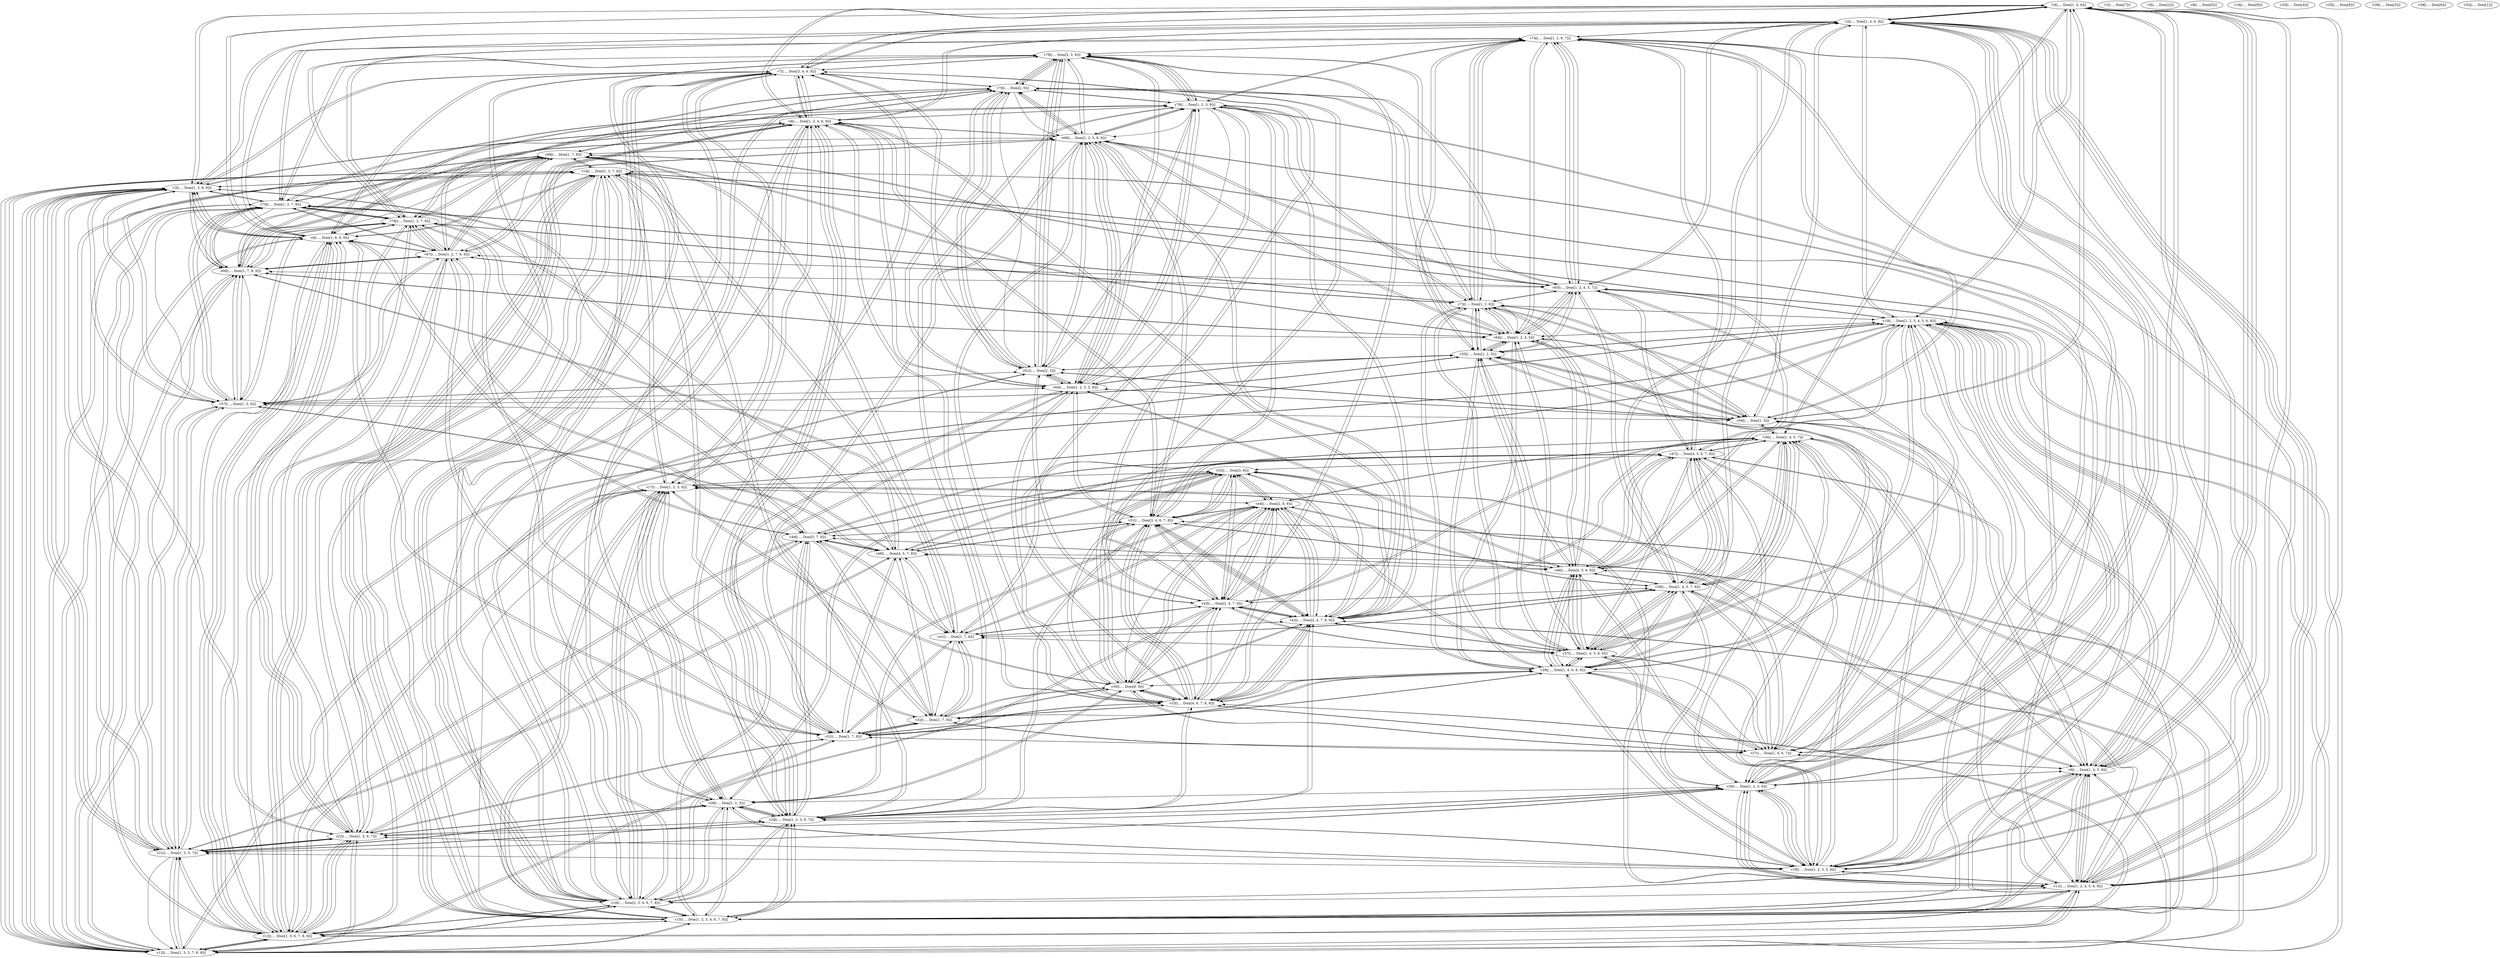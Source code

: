 digraph {
    1 [label="v0[(..., Dom[1, 4, 6])]"];
    2 [label="v1[(..., Dom[7])]"];
    3 [label="v2[(..., Dom[1, 4, 6, 8])]"];
    4 [label="v3[(..., Dom[1, 3, 8, 9])]"];
    5 [label="v4[(..., Dom[1, 6, 8, 9])]"];
    6 [label="v5[(..., Dom[2])]"];
    7 [label="v6[(..., Dom[1, 3, 4, 6, 9])]"];
    8 [label="v7[(..., Dom[3, 4, 6, 9])]"];
    9 [label="v8[(..., Dom[5])]"];
    10 [label="v9[(..., Dom[1, 4, 5, 6])]"];
    11 [label="v10[(..., Dom[1, 2, 3, 4, 5, 6, 8])]"];
    12 [label="v11[(..., Dom[1, 2, 4, 5, 6, 8])]"];
    13 [label="v12[(..., Dom[1, 3, 5, 7, 8, 9])]"];
    14 [label="v13[(..., Dom[1, 5, 6, 7, 8, 9])]"];
    15 [label="v14[(..., Dom[1, 3, 7, 8])]"];
    16 [label="v15[(..., Dom[1, 2, 3, 4, 6, 7, 9])]"];
    17 [label="v16[(..., Dom[2, 3, 4, 6, 7, 9])]"];
    18 [label="v17[(..., Dom[1, 2, 3, 9])]"];
    19 [label="v18[(..., Dom[9])]"];
    20 [label="v19[(..., Dom[1, 2, 3, 5, 6])]"];
    21 [label="v20[(..., Dom[1, 2, 5, 6])]"];
    22 [label="v21[(..., Dom[1, 3, 5, 7])]"];
    23 [label="v22[(..., Dom[1, 5, 6, 7])]"];
    24 [label="v23[(..., Dom[4])]"];
    25 [label="v24[(..., Dom[1, 2, 3, 6, 7])]"];
    26 [label="v25[(..., Dom[8])]"];
    27 [label="v26[(..., Dom[1, 2, 3])]"];
    28 [label="v27[(..., Dom[1, 4, 6, 7])]"];
    29 [label="v28[(..., Dom[1, 4, 6, 8, 9])]"];
    30 [label="v29[(..., Dom[3])]"];
    31 [label="v31[(..., Dom[1, 7, 8])]"];
    32 [label="v32[(..., Dom[1, 7, 8])]"];
    33 [label="v33[(..., Dom[4, 6, 7, 8, 9])]"];
    34 [label="v35[(..., Dom[8, 9])]"];
    35 [label="v36[(..., Dom[1, 4, 5, 7])]"];
    36 [label="v37[(..., Dom[1, 4, 5, 8, 9])]"];
    37 [label="v38[(..., Dom[1, 4, 5, 7, 8])]"];
    38 [label="v39[(..., Dom[6])]"];
    39 [label="v41[(..., Dom[1, 7, 8])]"];
    40 [label="v42[(..., Dom[2, 4, 7, 8, 9])]"];
    41 [label="v43[(..., Dom[2, 4, 7, 9])]"];
    42 [label="v44[(..., Dom[2, 8, 9])]"];
    43 [label="v46[(..., Dom[4, 5, 6, 8])]"];
    44 [label="v47[(..., Dom[4, 5, 6, 7, 8])]"];
    45 [label="v48[(..., Dom[4, 5, 7, 8])]"];
    46 [label="v49[(..., Dom[5, 7, 8])]"];
    47 [label="v51[(..., Dom[3, 4, 6, 7, 8])]"];
    48 [label="v52[(..., Dom[1])]"];
    49 [label="v53[(..., Dom[3, 8])]"];
    50 [label="v54[(..., Dom[1, 5])]"];
    51 [label="v55[(..., Dom[1, 2, 5])]"];
    52 [label="v57[(..., Dom[1, 3, 8])]"];
    53 [label="v60[(..., Dom[1, 2, 3, 5, 8])]"];
    54 [label="v61[(..., Dom[2, 3])]"];
    55 [label="v64[(..., Dom[1, 2, 4, 5])]"];
    56 [label="v65[(..., Dom[1, 2, 4, 5, 7])]"];
    57 [label="v66[(..., Dom[1, 7, 8, 9])]"];
    58 [label="v67[(..., Dom[1, 2, 7, 8, 9])]"];
    59 [label="v68[(..., Dom[1, 7, 8])]"];
    60 [label="v69[(..., Dom[1, 2, 5, 8, 9])]"];
    61 [label="v70[(..., Dom[2, 9])]"];
    62 [label="v73[(..., Dom[1, 2, 6])]"];
    63 [label="v74[(..., Dom[1, 2, 6, 7])]"];
    64 [label="v75[(..., Dom[1, 3, 7, 9])]"];
    65 [label="v76[(..., Dom[1, 2, 7, 9])]"];
    66 [label="v78[(..., Dom[1, 2, 3, 9])]"];
    67 [label="v79[(..., Dom[2, 3, 9])]"];
    1 -> 3 [label=""];
    1 -> 3 [label=""];
    1 -> 4 [label=""];
    1 -> 5 [label=""];
    1 -> 7 [label=""];
    1 -> 8 [label=""];
    1 -> 10 [label=""];
    1 -> 10 [label=""];
    1 -> 11 [label=""];
    1 -> 12 [label=""];
    1 -> 20 [label=""];
    1 -> 21 [label=""];
    1 -> 28 [label=""];
    1 -> 35 [label=""];
    1 -> 50 [label=""];
    3 -> 1 [label=""];
    3 -> 1 [label=""];
    3 -> 4 [label=""];
    3 -> 5 [label=""];
    3 -> 7 [label=""];
    3 -> 8 [label=""];
    3 -> 10 [label=""];
    3 -> 11 [label=""];
    3 -> 12 [label=""];
    3 -> 12 [label=""];
    3 -> 20 [label=""];
    3 -> 21 [label=""];
    3 -> 21 [label=""];
    3 -> 37 [label=""];
    3 -> 44 [label=""];
    3 -> 56 [label=""];
    3 -> 63 [label=""];
    4 -> 1 [label=""];
    4 -> 3 [label=""];
    4 -> 5 [label=""];
    4 -> 5 [label=""];
    4 -> 7 [label=""];
    4 -> 8 [label=""];
    4 -> 13 [label=""];
    4 -> 13 [label=""];
    4 -> 14 [label=""];
    4 -> 15 [label=""];
    4 -> 22 [label=""];
    4 -> 22 [label=""];
    4 -> 23 [label=""];
    4 -> 45 [label=""];
    4 -> 52 [label=""];
    4 -> 57 [label=""];
    4 -> 64 [label=""];
    5 -> 1 [label=""];
    5 -> 3 [label=""];
    5 -> 4 [label=""];
    5 -> 4 [label=""];
    5 -> 7 [label=""];
    5 -> 8 [label=""];
    5 -> 13 [label=""];
    5 -> 14 [label=""];
    5 -> 14 [label=""];
    5 -> 15 [label=""];
    5 -> 22 [label=""];
    5 -> 23 [label=""];
    5 -> 23 [label=""];
    5 -> 31 [label=""];
    5 -> 46 [label=""];
    5 -> 58 [label=""];
    5 -> 65 [label=""];
    7 -> 1 [label=""];
    7 -> 3 [label=""];
    7 -> 4 [label=""];
    7 -> 5 [label=""];
    7 -> 8 [label=""];
    7 -> 8 [label=""];
    7 -> 16 [label=""];
    7 -> 16 [label=""];
    7 -> 17 [label=""];
    7 -> 18 [label=""];
    7 -> 25 [label=""];
    7 -> 25 [label=""];
    7 -> 27 [label=""];
    7 -> 33 [label=""];
    7 -> 40 [label=""];
    7 -> 47 [label=""];
    7 -> 53 [label=""];
    7 -> 60 [label=""];
    7 -> 66 [label=""];
    8 -> 1 [label=""];
    8 -> 3 [label=""];
    8 -> 4 [label=""];
    8 -> 5 [label=""];
    8 -> 7 [label=""];
    8 -> 7 [label=""];
    8 -> 16 [label=""];
    8 -> 17 [label=""];
    8 -> 17 [label=""];
    8 -> 18 [label=""];
    8 -> 25 [label=""];
    8 -> 27 [label=""];
    8 -> 41 [label=""];
    8 -> 54 [label=""];
    8 -> 61 [label=""];
    8 -> 67 [label=""];
    10 -> 1 [label=""];
    10 -> 1 [label=""];
    10 -> 3 [label=""];
    10 -> 11 [label=""];
    10 -> 11 [label=""];
    10 -> 12 [label=""];
    10 -> 12 [label=""];
    10 -> 13 [label=""];
    10 -> 14 [label=""];
    10 -> 15 [label=""];
    10 -> 16 [label=""];
    10 -> 17 [label=""];
    10 -> 18 [label=""];
    10 -> 20 [label=""];
    10 -> 21 [label=""];
    10 -> 28 [label=""];
    10 -> 35 [label=""];
    10 -> 50 [label=""];
    11 -> 1 [label=""];
    11 -> 3 [label=""];
    11 -> 10 [label=""];
    11 -> 10 [label=""];
    11 -> 12 [label=""];
    11 -> 12 [label=""];
    11 -> 13 [label=""];
    11 -> 14 [label=""];
    11 -> 15 [label=""];
    11 -> 16 [label=""];
    11 -> 17 [label=""];
    11 -> 18 [label=""];
    11 -> 20 [label=""];
    11 -> 20 [label=""];
    11 -> 21 [label=""];
    11 -> 29 [label=""];
    11 -> 36 [label=""];
    11 -> 43 [label=""];
    11 -> 51 [label=""];
    11 -> 55 [label=""];
    11 -> 62 [label=""];
    12 -> 1 [label=""];
    12 -> 3 [label=""];
    12 -> 3 [label=""];
    12 -> 10 [label=""];
    12 -> 10 [label=""];
    12 -> 11 [label=""];
    12 -> 11 [label=""];
    12 -> 13 [label=""];
    12 -> 14 [label=""];
    12 -> 15 [label=""];
    12 -> 16 [label=""];
    12 -> 17 [label=""];
    12 -> 18 [label=""];
    12 -> 20 [label=""];
    12 -> 21 [label=""];
    12 -> 21 [label=""];
    12 -> 37 [label=""];
    12 -> 44 [label=""];
    12 -> 56 [label=""];
    12 -> 63 [label=""];
    13 -> 4 [label=""];
    13 -> 4 [label=""];
    13 -> 5 [label=""];
    13 -> 10 [label=""];
    13 -> 11 [label=""];
    13 -> 12 [label=""];
    13 -> 14 [label=""];
    13 -> 14 [label=""];
    13 -> 15 [label=""];
    13 -> 15 [label=""];
    13 -> 16 [label=""];
    13 -> 17 [label=""];
    13 -> 18 [label=""];
    13 -> 22 [label=""];
    13 -> 22 [label=""];
    13 -> 23 [label=""];
    13 -> 45 [label=""];
    13 -> 52 [label=""];
    13 -> 57 [label=""];
    13 -> 64 [label=""];
    14 -> 4 [label=""];
    14 -> 5 [label=""];
    14 -> 5 [label=""];
    14 -> 10 [label=""];
    14 -> 11 [label=""];
    14 -> 12 [label=""];
    14 -> 13 [label=""];
    14 -> 13 [label=""];
    14 -> 15 [label=""];
    14 -> 15 [label=""];
    14 -> 16 [label=""];
    14 -> 17 [label=""];
    14 -> 18 [label=""];
    14 -> 22 [label=""];
    14 -> 23 [label=""];
    14 -> 23 [label=""];
    14 -> 31 [label=""];
    14 -> 46 [label=""];
    14 -> 58 [label=""];
    14 -> 65 [label=""];
    15 -> 4 [label=""];
    15 -> 5 [label=""];
    15 -> 10 [label=""];
    15 -> 11 [label=""];
    15 -> 12 [label=""];
    15 -> 13 [label=""];
    15 -> 13 [label=""];
    15 -> 14 [label=""];
    15 -> 14 [label=""];
    15 -> 16 [label=""];
    15 -> 17 [label=""];
    15 -> 18 [label=""];
    15 -> 22 [label=""];
    15 -> 23 [label=""];
    15 -> 32 [label=""];
    15 -> 39 [label=""];
    15 -> 59 [label=""];
    16 -> 7 [label=""];
    16 -> 7 [label=""];
    16 -> 8 [label=""];
    16 -> 10 [label=""];
    16 -> 11 [label=""];
    16 -> 12 [label=""];
    16 -> 13 [label=""];
    16 -> 14 [label=""];
    16 -> 15 [label=""];
    16 -> 17 [label=""];
    16 -> 17 [label=""];
    16 -> 18 [label=""];
    16 -> 18 [label=""];
    16 -> 25 [label=""];
    16 -> 25 [label=""];
    16 -> 27 [label=""];
    16 -> 33 [label=""];
    16 -> 40 [label=""];
    16 -> 47 [label=""];
    16 -> 53 [label=""];
    16 -> 60 [label=""];
    16 -> 66 [label=""];
    17 -> 7 [label=""];
    17 -> 8 [label=""];
    17 -> 8 [label=""];
    17 -> 10 [label=""];
    17 -> 11 [label=""];
    17 -> 12 [label=""];
    17 -> 13 [label=""];
    17 -> 14 [label=""];
    17 -> 15 [label=""];
    17 -> 16 [label=""];
    17 -> 16 [label=""];
    17 -> 18 [label=""];
    17 -> 18 [label=""];
    17 -> 25 [label=""];
    17 -> 27 [label=""];
    17 -> 41 [label=""];
    17 -> 54 [label=""];
    17 -> 61 [label=""];
    17 -> 67 [label=""];
    18 -> 7 [label=""];
    18 -> 8 [label=""];
    18 -> 10 [label=""];
    18 -> 11 [label=""];
    18 -> 12 [label=""];
    18 -> 13 [label=""];
    18 -> 14 [label=""];
    18 -> 15 [label=""];
    18 -> 16 [label=""];
    18 -> 16 [label=""];
    18 -> 17 [label=""];
    18 -> 17 [label=""];
    18 -> 25 [label=""];
    18 -> 27 [label=""];
    18 -> 27 [label=""];
    18 -> 34 [label=""];
    18 -> 42 [label=""];
    18 -> 49 [label=""];
    20 -> 1 [label=""];
    20 -> 3 [label=""];
    20 -> 10 [label=""];
    20 -> 11 [label=""];
    20 -> 11 [label=""];
    20 -> 12 [label=""];
    20 -> 21 [label=""];
    20 -> 21 [label=""];
    20 -> 22 [label=""];
    20 -> 23 [label=""];
    20 -> 25 [label=""];
    20 -> 27 [label=""];
    20 -> 29 [label=""];
    20 -> 36 [label=""];
    20 -> 43 [label=""];
    20 -> 51 [label=""];
    20 -> 55 [label=""];
    20 -> 62 [label=""];
    21 -> 1 [label=""];
    21 -> 3 [label=""];
    21 -> 3 [label=""];
    21 -> 10 [label=""];
    21 -> 11 [label=""];
    21 -> 12 [label=""];
    21 -> 12 [label=""];
    21 -> 20 [label=""];
    21 -> 20 [label=""];
    21 -> 22 [label=""];
    21 -> 23 [label=""];
    21 -> 25 [label=""];
    21 -> 27 [label=""];
    21 -> 37 [label=""];
    21 -> 44 [label=""];
    21 -> 56 [label=""];
    21 -> 63 [label=""];
    22 -> 4 [label=""];
    22 -> 4 [label=""];
    22 -> 5 [label=""];
    22 -> 13 [label=""];
    22 -> 13 [label=""];
    22 -> 14 [label=""];
    22 -> 15 [label=""];
    22 -> 20 [label=""];
    22 -> 21 [label=""];
    22 -> 23 [label=""];
    22 -> 23 [label=""];
    22 -> 25 [label=""];
    22 -> 27 [label=""];
    22 -> 45 [label=""];
    22 -> 52 [label=""];
    22 -> 57 [label=""];
    22 -> 64 [label=""];
    23 -> 4 [label=""];
    23 -> 5 [label=""];
    23 -> 5 [label=""];
    23 -> 13 [label=""];
    23 -> 14 [label=""];
    23 -> 14 [label=""];
    23 -> 15 [label=""];
    23 -> 20 [label=""];
    23 -> 21 [label=""];
    23 -> 22 [label=""];
    23 -> 22 [label=""];
    23 -> 25 [label=""];
    23 -> 27 [label=""];
    23 -> 31 [label=""];
    23 -> 46 [label=""];
    23 -> 58 [label=""];
    23 -> 65 [label=""];
    25 -> 7 [label=""];
    25 -> 7 [label=""];
    25 -> 8 [label=""];
    25 -> 16 [label=""];
    25 -> 16 [label=""];
    25 -> 17 [label=""];
    25 -> 18 [label=""];
    25 -> 20 [label=""];
    25 -> 21 [label=""];
    25 -> 22 [label=""];
    25 -> 23 [label=""];
    25 -> 27 [label=""];
    25 -> 27 [label=""];
    25 -> 33 [label=""];
    25 -> 40 [label=""];
    25 -> 47 [label=""];
    25 -> 53 [label=""];
    25 -> 60 [label=""];
    25 -> 66 [label=""];
    27 -> 7 [label=""];
    27 -> 8 [label=""];
    27 -> 16 [label=""];
    27 -> 17 [label=""];
    27 -> 18 [label=""];
    27 -> 18 [label=""];
    27 -> 20 [label=""];
    27 -> 21 [label=""];
    27 -> 22 [label=""];
    27 -> 23 [label=""];
    27 -> 25 [label=""];
    27 -> 25 [label=""];
    27 -> 34 [label=""];
    27 -> 42 [label=""];
    27 -> 49 [label=""];
    28 -> 1 [label=""];
    28 -> 10 [label=""];
    28 -> 29 [label=""];
    28 -> 29 [label=""];
    28 -> 31 [label=""];
    28 -> 32 [label=""];
    28 -> 33 [label=""];
    28 -> 34 [label=""];
    28 -> 35 [label=""];
    28 -> 35 [label=""];
    28 -> 36 [label=""];
    28 -> 37 [label=""];
    28 -> 43 [label=""];
    28 -> 44 [label=""];
    28 -> 50 [label=""];
    29 -> 11 [label=""];
    29 -> 20 [label=""];
    29 -> 28 [label=""];
    29 -> 28 [label=""];
    29 -> 31 [label=""];
    29 -> 32 [label=""];
    29 -> 33 [label=""];
    29 -> 34 [label=""];
    29 -> 35 [label=""];
    29 -> 36 [label=""];
    29 -> 36 [label=""];
    29 -> 37 [label=""];
    29 -> 43 [label=""];
    29 -> 43 [label=""];
    29 -> 44 [label=""];
    29 -> 51 [label=""];
    29 -> 55 [label=""];
    29 -> 62 [label=""];
    31 -> 5 [label=""];
    31 -> 14 [label=""];
    31 -> 23 [label=""];
    31 -> 28 [label=""];
    31 -> 29 [label=""];
    31 -> 32 [label=""];
    31 -> 32 [label=""];
    31 -> 33 [label=""];
    31 -> 34 [label=""];
    31 -> 39 [label=""];
    31 -> 45 [label=""];
    31 -> 46 [label=""];
    31 -> 46 [label=""];
    31 -> 58 [label=""];
    31 -> 65 [label=""];
    32 -> 15 [label=""];
    32 -> 28 [label=""];
    32 -> 29 [label=""];
    32 -> 31 [label=""];
    32 -> 31 [label=""];
    32 -> 33 [label=""];
    32 -> 34 [label=""];
    32 -> 39 [label=""];
    32 -> 39 [label=""];
    32 -> 45 [label=""];
    32 -> 46 [label=""];
    32 -> 59 [label=""];
    33 -> 7 [label=""];
    33 -> 16 [label=""];
    33 -> 25 [label=""];
    33 -> 28 [label=""];
    33 -> 29 [label=""];
    33 -> 31 [label=""];
    33 -> 32 [label=""];
    33 -> 34 [label=""];
    33 -> 34 [label=""];
    33 -> 40 [label=""];
    33 -> 40 [label=""];
    33 -> 41 [label=""];
    33 -> 42 [label=""];
    33 -> 47 [label=""];
    33 -> 47 [label=""];
    33 -> 49 [label=""];
    33 -> 53 [label=""];
    33 -> 60 [label=""];
    33 -> 66 [label=""];
    34 -> 18 [label=""];
    34 -> 27 [label=""];
    34 -> 28 [label=""];
    34 -> 29 [label=""];
    34 -> 31 [label=""];
    34 -> 32 [label=""];
    34 -> 33 [label=""];
    34 -> 33 [label=""];
    34 -> 40 [label=""];
    34 -> 41 [label=""];
    34 -> 42 [label=""];
    34 -> 42 [label=""];
    34 -> 47 [label=""];
    34 -> 49 [label=""];
    34 -> 49 [label=""];
    35 -> 1 [label=""];
    35 -> 10 [label=""];
    35 -> 28 [label=""];
    35 -> 28 [label=""];
    35 -> 29 [label=""];
    35 -> 36 [label=""];
    35 -> 36 [label=""];
    35 -> 37 [label=""];
    35 -> 37 [label=""];
    35 -> 39 [label=""];
    35 -> 40 [label=""];
    35 -> 41 [label=""];
    35 -> 42 [label=""];
    35 -> 43 [label=""];
    35 -> 44 [label=""];
    35 -> 50 [label=""];
    36 -> 11 [label=""];
    36 -> 20 [label=""];
    36 -> 28 [label=""];
    36 -> 29 [label=""];
    36 -> 29 [label=""];
    36 -> 35 [label=""];
    36 -> 35 [label=""];
    36 -> 37 [label=""];
    36 -> 37 [label=""];
    36 -> 39 [label=""];
    36 -> 40 [label=""];
    36 -> 41 [label=""];
    36 -> 42 [label=""];
    36 -> 43 [label=""];
    36 -> 43 [label=""];
    36 -> 44 [label=""];
    36 -> 51 [label=""];
    36 -> 55 [label=""];
    36 -> 62 [label=""];
    37 -> 3 [label=""];
    37 -> 12 [label=""];
    37 -> 21 [label=""];
    37 -> 28 [label=""];
    37 -> 29 [label=""];
    37 -> 35 [label=""];
    37 -> 35 [label=""];
    37 -> 36 [label=""];
    37 -> 36 [label=""];
    37 -> 39 [label=""];
    37 -> 40 [label=""];
    37 -> 41 [label=""];
    37 -> 42 [label=""];
    37 -> 43 [label=""];
    37 -> 44 [label=""];
    37 -> 44 [label=""];
    37 -> 56 [label=""];
    37 -> 63 [label=""];
    39 -> 15 [label=""];
    39 -> 31 [label=""];
    39 -> 32 [label=""];
    39 -> 32 [label=""];
    39 -> 35 [label=""];
    39 -> 36 [label=""];
    39 -> 37 [label=""];
    39 -> 40 [label=""];
    39 -> 41 [label=""];
    39 -> 42 [label=""];
    39 -> 45 [label=""];
    39 -> 46 [label=""];
    39 -> 59 [label=""];
    40 -> 7 [label=""];
    40 -> 16 [label=""];
    40 -> 25 [label=""];
    40 -> 33 [label=""];
    40 -> 33 [label=""];
    40 -> 34 [label=""];
    40 -> 35 [label=""];
    40 -> 36 [label=""];
    40 -> 37 [label=""];
    40 -> 39 [label=""];
    40 -> 41 [label=""];
    40 -> 41 [label=""];
    40 -> 42 [label=""];
    40 -> 42 [label=""];
    40 -> 47 [label=""];
    40 -> 47 [label=""];
    40 -> 49 [label=""];
    40 -> 53 [label=""];
    40 -> 60 [label=""];
    40 -> 66 [label=""];
    41 -> 8 [label=""];
    41 -> 17 [label=""];
    41 -> 33 [label=""];
    41 -> 34 [label=""];
    41 -> 35 [label=""];
    41 -> 36 [label=""];
    41 -> 37 [label=""];
    41 -> 39 [label=""];
    41 -> 40 [label=""];
    41 -> 40 [label=""];
    41 -> 42 [label=""];
    41 -> 42 [label=""];
    41 -> 47 [label=""];
    41 -> 49 [label=""];
    41 -> 54 [label=""];
    41 -> 61 [label=""];
    41 -> 67 [label=""];
    42 -> 18 [label=""];
    42 -> 27 [label=""];
    42 -> 33 [label=""];
    42 -> 34 [label=""];
    42 -> 34 [label=""];
    42 -> 35 [label=""];
    42 -> 36 [label=""];
    42 -> 37 [label=""];
    42 -> 39 [label=""];
    42 -> 40 [label=""];
    42 -> 40 [label=""];
    42 -> 41 [label=""];
    42 -> 41 [label=""];
    42 -> 47 [label=""];
    42 -> 49 [label=""];
    42 -> 49 [label=""];
    43 -> 11 [label=""];
    43 -> 20 [label=""];
    43 -> 28 [label=""];
    43 -> 29 [label=""];
    43 -> 29 [label=""];
    43 -> 35 [label=""];
    43 -> 36 [label=""];
    43 -> 36 [label=""];
    43 -> 37 [label=""];
    43 -> 44 [label=""];
    43 -> 44 [label=""];
    43 -> 45 [label=""];
    43 -> 46 [label=""];
    43 -> 47 [label=""];
    43 -> 49 [label=""];
    43 -> 51 [label=""];
    43 -> 55 [label=""];
    43 -> 62 [label=""];
    44 -> 3 [label=""];
    44 -> 12 [label=""];
    44 -> 21 [label=""];
    44 -> 28 [label=""];
    44 -> 29 [label=""];
    44 -> 35 [label=""];
    44 -> 36 [label=""];
    44 -> 37 [label=""];
    44 -> 37 [label=""];
    44 -> 43 [label=""];
    44 -> 43 [label=""];
    44 -> 45 [label=""];
    44 -> 46 [label=""];
    44 -> 47 [label=""];
    44 -> 49 [label=""];
    44 -> 56 [label=""];
    44 -> 63 [label=""];
    45 -> 4 [label=""];
    45 -> 13 [label=""];
    45 -> 22 [label=""];
    45 -> 31 [label=""];
    45 -> 32 [label=""];
    45 -> 39 [label=""];
    45 -> 43 [label=""];
    45 -> 44 [label=""];
    45 -> 46 [label=""];
    45 -> 46 [label=""];
    45 -> 47 [label=""];
    45 -> 49 [label=""];
    45 -> 52 [label=""];
    45 -> 57 [label=""];
    45 -> 64 [label=""];
    46 -> 5 [label=""];
    46 -> 14 [label=""];
    46 -> 23 [label=""];
    46 -> 31 [label=""];
    46 -> 31 [label=""];
    46 -> 32 [label=""];
    46 -> 39 [label=""];
    46 -> 43 [label=""];
    46 -> 44 [label=""];
    46 -> 45 [label=""];
    46 -> 45 [label=""];
    46 -> 47 [label=""];
    46 -> 49 [label=""];
    46 -> 58 [label=""];
    46 -> 65 [label=""];
    47 -> 7 [label=""];
    47 -> 16 [label=""];
    47 -> 25 [label=""];
    47 -> 33 [label=""];
    47 -> 33 [label=""];
    47 -> 34 [label=""];
    47 -> 40 [label=""];
    47 -> 40 [label=""];
    47 -> 41 [label=""];
    47 -> 42 [label=""];
    47 -> 43 [label=""];
    47 -> 44 [label=""];
    47 -> 45 [label=""];
    47 -> 46 [label=""];
    47 -> 49 [label=""];
    47 -> 49 [label=""];
    47 -> 53 [label=""];
    47 -> 60 [label=""];
    47 -> 66 [label=""];
    49 -> 18 [label=""];
    49 -> 27 [label=""];
    49 -> 33 [label=""];
    49 -> 34 [label=""];
    49 -> 34 [label=""];
    49 -> 40 [label=""];
    49 -> 41 [label=""];
    49 -> 42 [label=""];
    49 -> 42 [label=""];
    49 -> 43 [label=""];
    49 -> 44 [label=""];
    49 -> 45 [label=""];
    49 -> 46 [label=""];
    49 -> 47 [label=""];
    49 -> 47 [label=""];
    50 -> 1 [label=""];
    50 -> 10 [label=""];
    50 -> 28 [label=""];
    50 -> 35 [label=""];
    50 -> 51 [label=""];
    50 -> 51 [label=""];
    50 -> 52 [label=""];
    50 -> 53 [label=""];
    50 -> 54 [label=""];
    50 -> 55 [label=""];
    50 -> 56 [label=""];
    50 -> 62 [label=""];
    50 -> 63 [label=""];
    51 -> 11 [label=""];
    51 -> 20 [label=""];
    51 -> 29 [label=""];
    51 -> 36 [label=""];
    51 -> 43 [label=""];
    51 -> 50 [label=""];
    51 -> 50 [label=""];
    51 -> 52 [label=""];
    51 -> 53 [label=""];
    51 -> 54 [label=""];
    51 -> 55 [label=""];
    51 -> 55 [label=""];
    51 -> 56 [label=""];
    51 -> 62 [label=""];
    51 -> 62 [label=""];
    51 -> 63 [label=""];
    52 -> 4 [label=""];
    52 -> 13 [label=""];
    52 -> 22 [label=""];
    52 -> 45 [label=""];
    52 -> 50 [label=""];
    52 -> 51 [label=""];
    52 -> 53 [label=""];
    52 -> 54 [label=""];
    52 -> 57 [label=""];
    52 -> 57 [label=""];
    52 -> 58 [label=""];
    52 -> 59 [label=""];
    52 -> 64 [label=""];
    52 -> 64 [label=""];
    52 -> 65 [label=""];
    53 -> 7 [label=""];
    53 -> 16 [label=""];
    53 -> 25 [label=""];
    53 -> 33 [label=""];
    53 -> 40 [label=""];
    53 -> 47 [label=""];
    53 -> 50 [label=""];
    53 -> 51 [label=""];
    53 -> 52 [label=""];
    53 -> 54 [label=""];
    53 -> 54 [label=""];
    53 -> 60 [label=""];
    53 -> 60 [label=""];
    53 -> 61 [label=""];
    53 -> 66 [label=""];
    53 -> 66 [label=""];
    53 -> 67 [label=""];
    54 -> 8 [label=""];
    54 -> 17 [label=""];
    54 -> 41 [label=""];
    54 -> 50 [label=""];
    54 -> 51 [label=""];
    54 -> 52 [label=""];
    54 -> 53 [label=""];
    54 -> 53 [label=""];
    54 -> 60 [label=""];
    54 -> 61 [label=""];
    54 -> 61 [label=""];
    54 -> 66 [label=""];
    54 -> 67 [label=""];
    54 -> 67 [label=""];
    55 -> 11 [label=""];
    55 -> 20 [label=""];
    55 -> 29 [label=""];
    55 -> 36 [label=""];
    55 -> 43 [label=""];
    55 -> 50 [label=""];
    55 -> 51 [label=""];
    55 -> 51 [label=""];
    55 -> 56 [label=""];
    55 -> 56 [label=""];
    55 -> 57 [label=""];
    55 -> 58 [label=""];
    55 -> 59 [label=""];
    55 -> 60 [label=""];
    55 -> 61 [label=""];
    55 -> 62 [label=""];
    55 -> 62 [label=""];
    55 -> 63 [label=""];
    56 -> 3 [label=""];
    56 -> 12 [label=""];
    56 -> 21 [label=""];
    56 -> 37 [label=""];
    56 -> 44 [label=""];
    56 -> 50 [label=""];
    56 -> 51 [label=""];
    56 -> 55 [label=""];
    56 -> 55 [label=""];
    56 -> 57 [label=""];
    56 -> 58 [label=""];
    56 -> 59 [label=""];
    56 -> 60 [label=""];
    56 -> 61 [label=""];
    56 -> 62 [label=""];
    56 -> 63 [label=""];
    56 -> 63 [label=""];
    57 -> 4 [label=""];
    57 -> 13 [label=""];
    57 -> 22 [label=""];
    57 -> 45 [label=""];
    57 -> 52 [label=""];
    57 -> 52 [label=""];
    57 -> 55 [label=""];
    57 -> 56 [label=""];
    57 -> 58 [label=""];
    57 -> 58 [label=""];
    57 -> 59 [label=""];
    57 -> 59 [label=""];
    57 -> 60 [label=""];
    57 -> 61 [label=""];
    57 -> 64 [label=""];
    57 -> 64 [label=""];
    57 -> 65 [label=""];
    58 -> 5 [label=""];
    58 -> 14 [label=""];
    58 -> 23 [label=""];
    58 -> 31 [label=""];
    58 -> 46 [label=""];
    58 -> 52 [label=""];
    58 -> 55 [label=""];
    58 -> 56 [label=""];
    58 -> 57 [label=""];
    58 -> 57 [label=""];
    58 -> 59 [label=""];
    58 -> 59 [label=""];
    58 -> 60 [label=""];
    58 -> 61 [label=""];
    58 -> 64 [label=""];
    58 -> 65 [label=""];
    58 -> 65 [label=""];
    59 -> 15 [label=""];
    59 -> 32 [label=""];
    59 -> 39 [label=""];
    59 -> 52 [label=""];
    59 -> 55 [label=""];
    59 -> 56 [label=""];
    59 -> 57 [label=""];
    59 -> 57 [label=""];
    59 -> 58 [label=""];
    59 -> 58 [label=""];
    59 -> 60 [label=""];
    59 -> 61 [label=""];
    59 -> 64 [label=""];
    59 -> 65 [label=""];
    60 -> 7 [label=""];
    60 -> 16 [label=""];
    60 -> 25 [label=""];
    60 -> 33 [label=""];
    60 -> 40 [label=""];
    60 -> 47 [label=""];
    60 -> 53 [label=""];
    60 -> 53 [label=""];
    60 -> 54 [label=""];
    60 -> 55 [label=""];
    60 -> 56 [label=""];
    60 -> 57 [label=""];
    60 -> 58 [label=""];
    60 -> 59 [label=""];
    60 -> 61 [label=""];
    60 -> 61 [label=""];
    60 -> 66 [label=""];
    60 -> 66 [label=""];
    60 -> 67 [label=""];
    61 -> 8 [label=""];
    61 -> 17 [label=""];
    61 -> 41 [label=""];
    61 -> 53 [label=""];
    61 -> 54 [label=""];
    61 -> 54 [label=""];
    61 -> 55 [label=""];
    61 -> 56 [label=""];
    61 -> 57 [label=""];
    61 -> 58 [label=""];
    61 -> 59 [label=""];
    61 -> 60 [label=""];
    61 -> 60 [label=""];
    61 -> 66 [label=""];
    61 -> 67 [label=""];
    61 -> 67 [label=""];
    62 -> 11 [label=""];
    62 -> 20 [label=""];
    62 -> 29 [label=""];
    62 -> 36 [label=""];
    62 -> 43 [label=""];
    62 -> 50 [label=""];
    62 -> 51 [label=""];
    62 -> 51 [label=""];
    62 -> 55 [label=""];
    62 -> 55 [label=""];
    62 -> 56 [label=""];
    62 -> 63 [label=""];
    62 -> 63 [label=""];
    62 -> 64 [label=""];
    62 -> 65 [label=""];
    62 -> 66 [label=""];
    62 -> 67 [label=""];
    63 -> 3 [label=""];
    63 -> 12 [label=""];
    63 -> 21 [label=""];
    63 -> 37 [label=""];
    63 -> 44 [label=""];
    63 -> 50 [label=""];
    63 -> 51 [label=""];
    63 -> 55 [label=""];
    63 -> 56 [label=""];
    63 -> 56 [label=""];
    63 -> 62 [label=""];
    63 -> 62 [label=""];
    63 -> 64 [label=""];
    63 -> 65 [label=""];
    63 -> 66 [label=""];
    63 -> 67 [label=""];
    64 -> 4 [label=""];
    64 -> 13 [label=""];
    64 -> 22 [label=""];
    64 -> 45 [label=""];
    64 -> 52 [label=""];
    64 -> 52 [label=""];
    64 -> 57 [label=""];
    64 -> 57 [label=""];
    64 -> 58 [label=""];
    64 -> 59 [label=""];
    64 -> 62 [label=""];
    64 -> 63 [label=""];
    64 -> 65 [label=""];
    64 -> 65 [label=""];
    64 -> 66 [label=""];
    64 -> 67 [label=""];
    65 -> 5 [label=""];
    65 -> 14 [label=""];
    65 -> 23 [label=""];
    65 -> 31 [label=""];
    65 -> 46 [label=""];
    65 -> 52 [label=""];
    65 -> 57 [label=""];
    65 -> 58 [label=""];
    65 -> 58 [label=""];
    65 -> 59 [label=""];
    65 -> 62 [label=""];
    65 -> 63 [label=""];
    65 -> 64 [label=""];
    65 -> 64 [label=""];
    65 -> 66 [label=""];
    65 -> 67 [label=""];
    66 -> 7 [label=""];
    66 -> 16 [label=""];
    66 -> 25 [label=""];
    66 -> 33 [label=""];
    66 -> 40 [label=""];
    66 -> 47 [label=""];
    66 -> 53 [label=""];
    66 -> 53 [label=""];
    66 -> 54 [label=""];
    66 -> 60 [label=""];
    66 -> 60 [label=""];
    66 -> 61 [label=""];
    66 -> 62 [label=""];
    66 -> 63 [label=""];
    66 -> 64 [label=""];
    66 -> 65 [label=""];
    66 -> 67 [label=""];
    66 -> 67 [label=""];
    67 -> 8 [label=""];
    67 -> 17 [label=""];
    67 -> 41 [label=""];
    67 -> 53 [label=""];
    67 -> 54 [label=""];
    67 -> 54 [label=""];
    67 -> 60 [label=""];
    67 -> 61 [label=""];
    67 -> 61 [label=""];
    67 -> 62 [label=""];
    67 -> 63 [label=""];
    67 -> 64 [label=""];
    67 -> 65 [label=""];
    67 -> 66 [label=""];
    67 -> 66 [label=""];
}